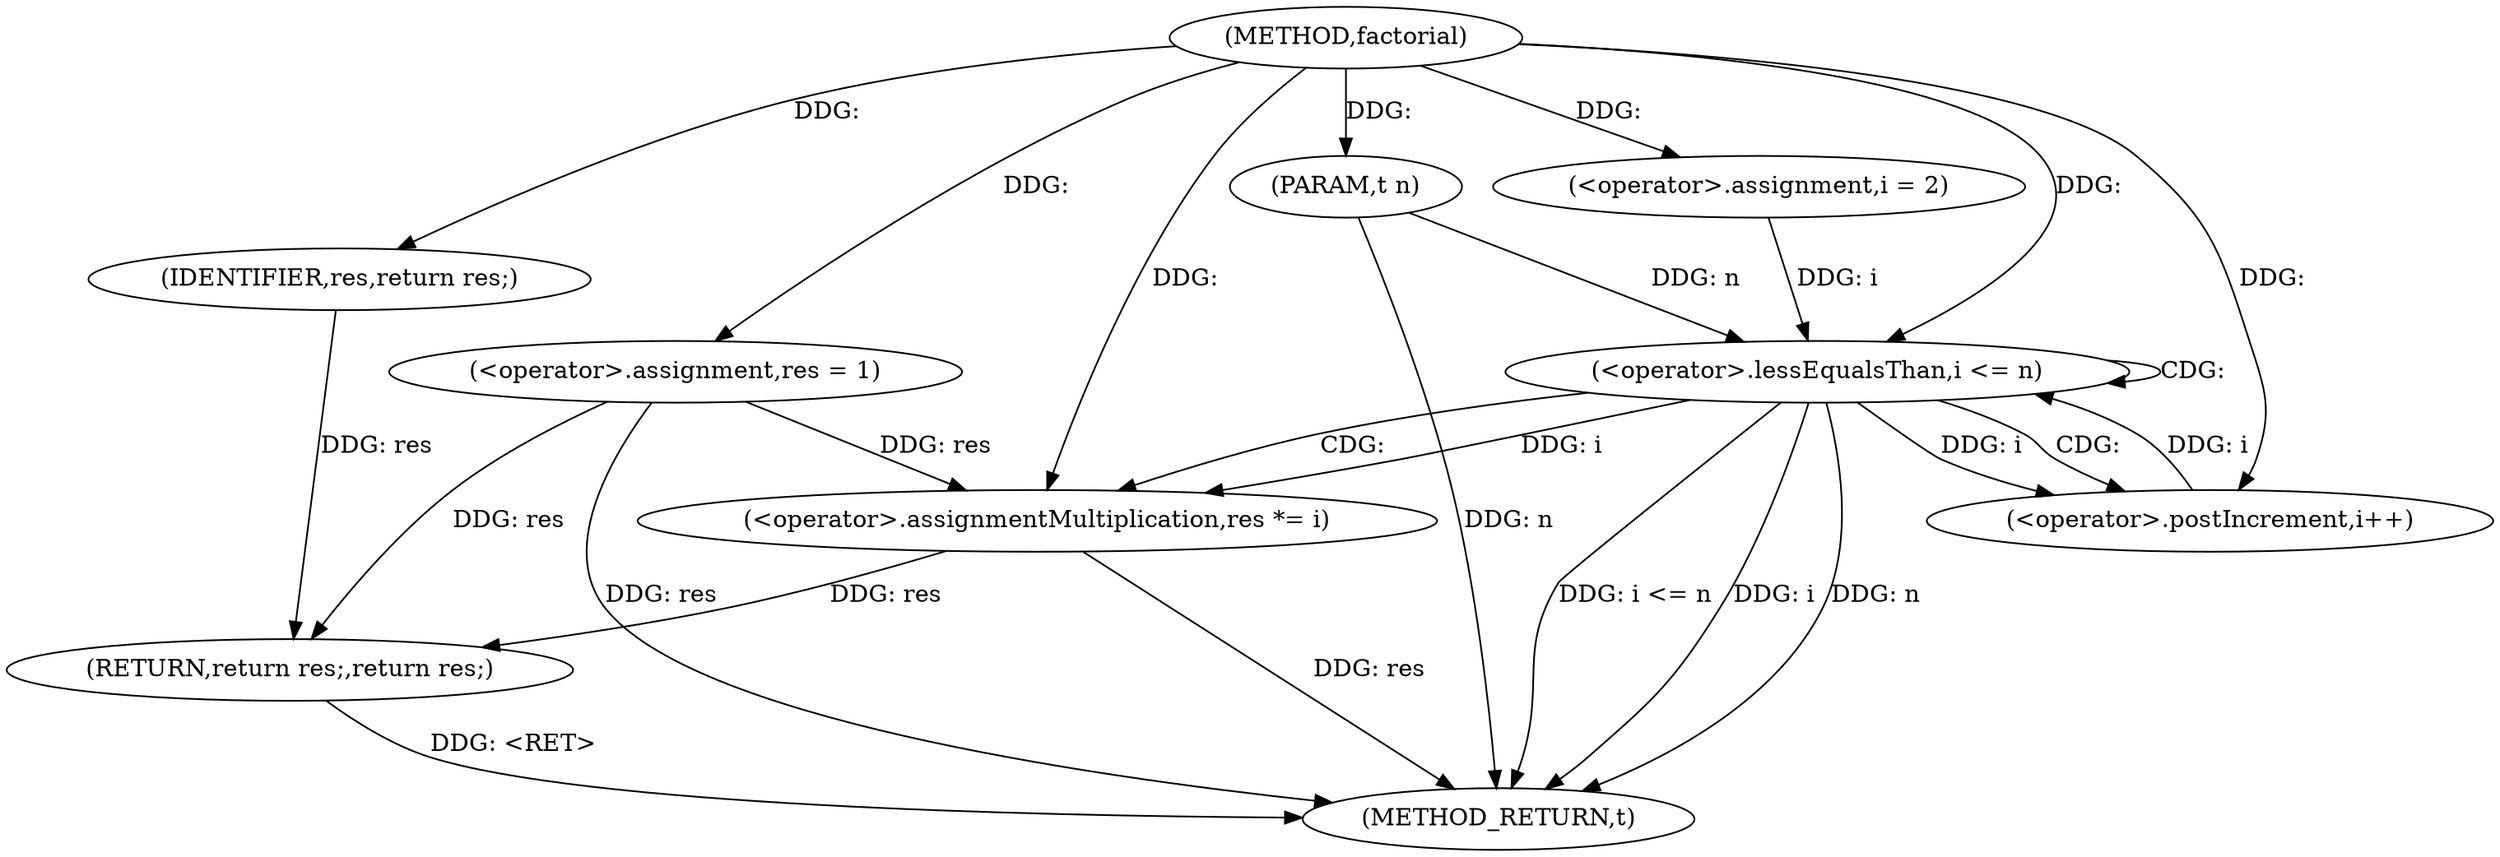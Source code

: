 digraph "factorial" {  
"1000279" [label = "(METHOD,factorial)" ]
"1000301" [label = "(METHOD_RETURN,t)" ]
"1000280" [label = "(PARAM,t n)" ]
"1000283" [label = "(<operator>.assignment,res = 1)" ]
"1000299" [label = "(RETURN,return res;,return res;)" ]
"1000288" [label = "(<operator>.assignment,i = 2)" ]
"1000291" [label = "(<operator>.lessEqualsThan,i <= n)" ]
"1000294" [label = "(<operator>.postIncrement,i++)" ]
"1000296" [label = "(<operator>.assignmentMultiplication,res *= i)" ]
"1000300" [label = "(IDENTIFIER,res,return res;)" ]
  "1000299" -> "1000301"  [ label = "DDG: <RET>"] 
  "1000280" -> "1000301"  [ label = "DDG: n"] 
  "1000283" -> "1000301"  [ label = "DDG: res"] 
  "1000291" -> "1000301"  [ label = "DDG: i"] 
  "1000291" -> "1000301"  [ label = "DDG: n"] 
  "1000291" -> "1000301"  [ label = "DDG: i <= n"] 
  "1000296" -> "1000301"  [ label = "DDG: res"] 
  "1000279" -> "1000280"  [ label = "DDG: "] 
  "1000279" -> "1000283"  [ label = "DDG: "] 
  "1000300" -> "1000299"  [ label = "DDG: res"] 
  "1000283" -> "1000299"  [ label = "DDG: res"] 
  "1000296" -> "1000299"  [ label = "DDG: res"] 
  "1000279" -> "1000288"  [ label = "DDG: "] 
  "1000291" -> "1000296"  [ label = "DDG: i"] 
  "1000279" -> "1000296"  [ label = "DDG: "] 
  "1000279" -> "1000300"  [ label = "DDG: "] 
  "1000288" -> "1000291"  [ label = "DDG: i"] 
  "1000294" -> "1000291"  [ label = "DDG: i"] 
  "1000279" -> "1000291"  [ label = "DDG: "] 
  "1000280" -> "1000291"  [ label = "DDG: n"] 
  "1000279" -> "1000294"  [ label = "DDG: "] 
  "1000291" -> "1000294"  [ label = "DDG: i"] 
  "1000283" -> "1000296"  [ label = "DDG: res"] 
  "1000291" -> "1000294"  [ label = "CDG: "] 
  "1000291" -> "1000296"  [ label = "CDG: "] 
  "1000291" -> "1000291"  [ label = "CDG: "] 
}
